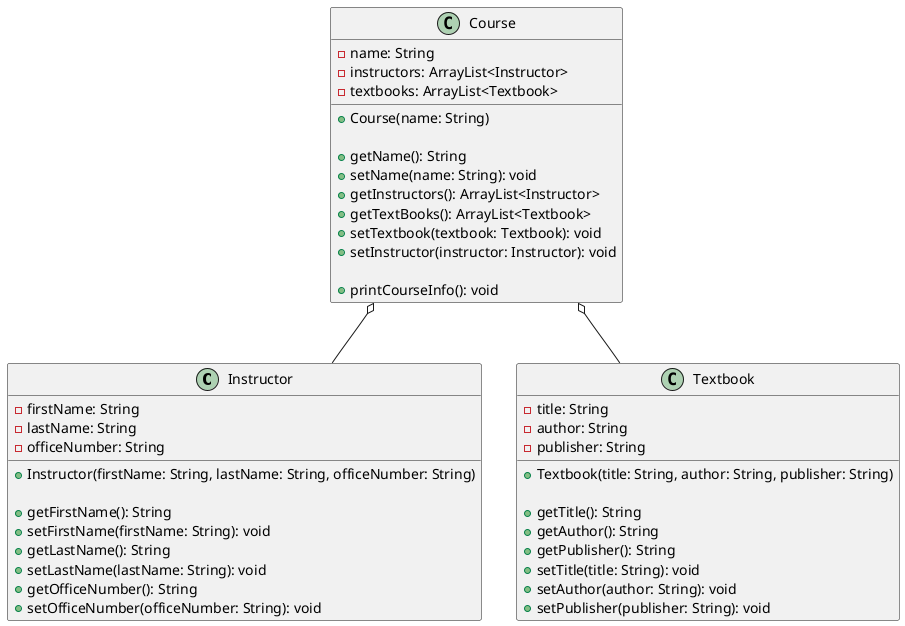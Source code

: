 @startuml
'https://plantuml.com/class-diagram



class Instructor {
-firstName: String
-lastName: String
-officeNumber: String

+Instructor(firstName: String, lastName: String, officeNumber: String)

+getFirstName(): String
+setFirstName(firstName: String): void
+getLastName(): String
+setLastName(lastName: String): void
+getOfficeNumber(): String
+setOfficeNumber(officeNumber: String): void


}

class Textbook {
-title: String
-author: String
-publisher: String

+Textbook(title: String, author: String, publisher: String)

+getTitle(): String
+getAuthor(): String
+getPublisher(): String
+setTitle(title: String): void
+setAuthor(author: String): void
+setPublisher(publisher: String): void

}

class Course {
-name: String
-instructors: ArrayList<Instructor>
-textbooks: ArrayList<Textbook>

+Course(name: String)

+getName(): String
+setName(name: String): void
+getInstructors(): ArrayList<Instructor>
+getTextBooks(): ArrayList<Textbook>
+setTextbook(textbook: Textbook): void
+setInstructor(instructor: Instructor): void

+printCourseInfo(): void
}

Course o-- Instructor
Course o-- Textbook

@enduml